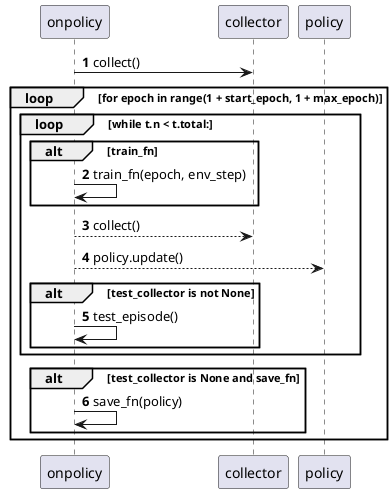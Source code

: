 @startuml
'https://plantuml.com/sequence-diagram

autonumber

onpolicy -> collector: collect()

loop for epoch in range(1 + start_epoch, 1 + max_epoch)
    loop while t.n < t.total:
        alt train_fn
            onpolicy -> onpolicy: train_fn(epoch, env_step)
        end
        onpolicy --> collector: collect()
        onpolicy --> policy: policy.update()
        alt test_collector is not None
            onpolicy -> onpolicy: test_episode()
        end
    end
    alt test_collector is None and save_fn
        onpolicy -> onpolicy: save_fn(policy)
    end
end


@enduml